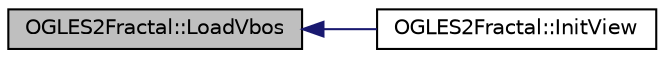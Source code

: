 digraph "OGLES2Fractal::LoadVbos"
{
  edge [fontname="Helvetica",fontsize="10",labelfontname="Helvetica",labelfontsize="10"];
  node [fontname="Helvetica",fontsize="10",shape=record];
  rankdir="LR";
  Node1 [label="OGLES2Fractal::LoadVbos",height=0.2,width=0.4,color="black", fillcolor="grey75", style="filled", fontcolor="black"];
  Node1 -> Node2 [dir="back",color="midnightblue",fontsize="10",style="solid",fontname="Helvetica"];
  Node2 [label="OGLES2Fractal::InitView",height=0.2,width=0.4,color="black", fillcolor="white", style="filled",URL="$class_o_g_l_e_s2_fractal.html#a2842ff60922eadba18df6f1bed553045"];
}
